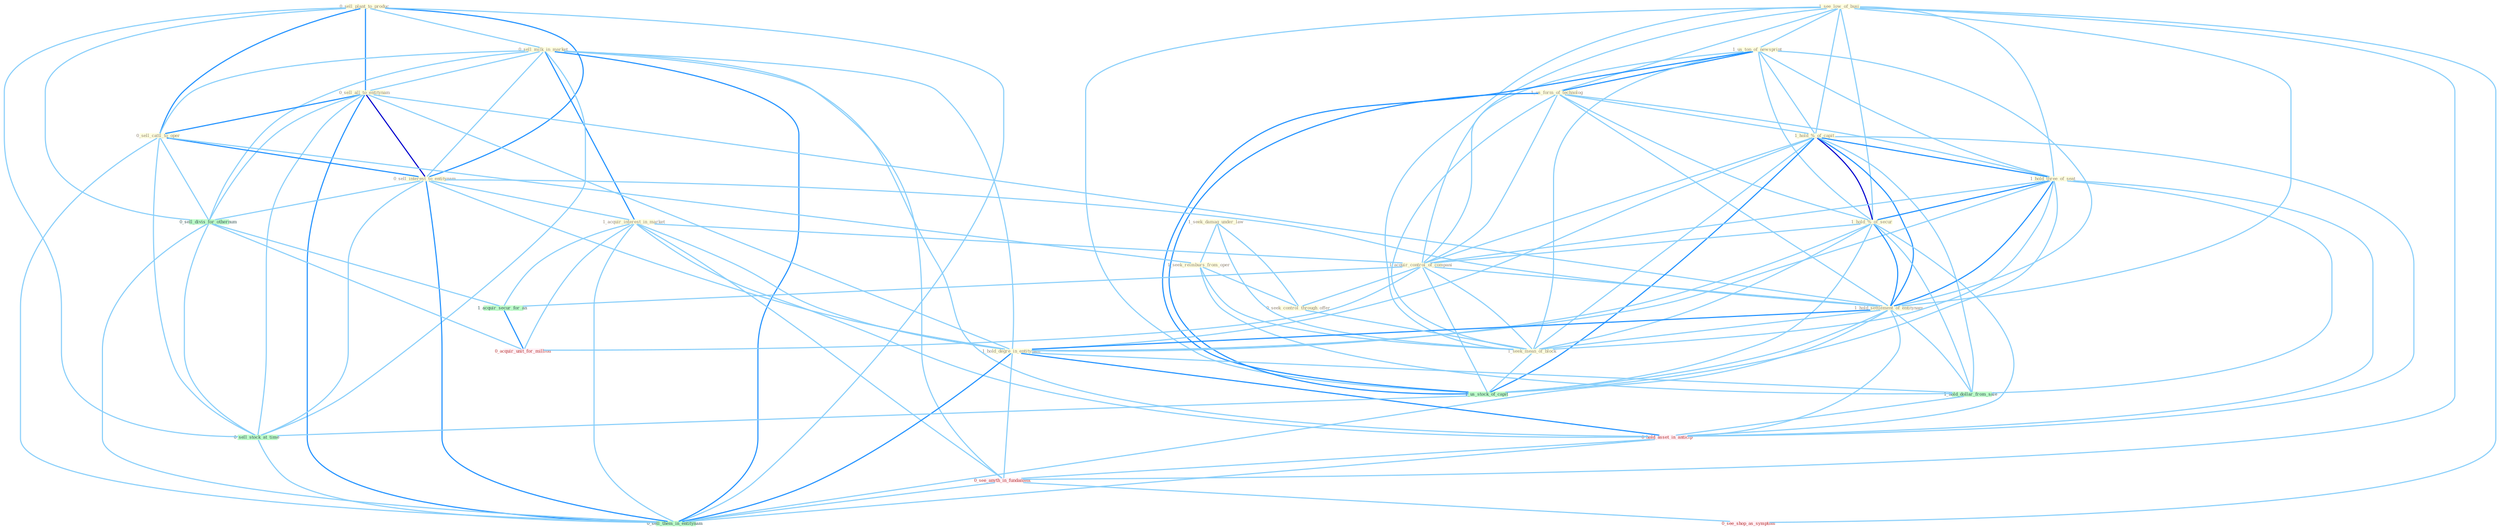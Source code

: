 Graph G{ 
    node
    [shape=polygon,style=filled,width=.5,height=.06,color="#BDFCC9",fixedsize=true,fontsize=4,
    fontcolor="#2f4f4f"];
    {node
    [color="#ffffe0", fontcolor="#8b7d6b"] "0_sell_plant_to_produc " "1_see_low_of_busi " "1_us_ton_of_newsprint " "0_sell_milk_in_market " "0_sell_all_to_entitynam " "1_seek_damag_under_law " "1_us_form_of_technolog " "0_sell_cattl_to_oper " "1_hold_%_of_capit " "1_hold_three_of_seat " "0_sell_interest_to_entitynam " "1_acquir_interest_in_market " "1_hold_%_of_secur " "1_seek_reimburs_from_oper " "1_acquir_control_of_compani " "1_hold_settlement_of_entitynam " "0_seek_control_through_offer " "1_seek_mean_of_block " "1_hold_degre_in_entitynam "}
{node [color="#fff0f5", fontcolor="#b22222"] "0_hold_asset_in_anticip " "0_see_anyth_in_fundament " "0_acquir_unit_for_million " "0_see_shop_as_symptom "}
edge [color="#B0E2FF"];

	"0_sell_plant_to_produc " -- "0_sell_milk_in_market " [w="1", color="#87cefa" ];
	"0_sell_plant_to_produc " -- "0_sell_all_to_entitynam " [w="2", color="#1e90ff" , len=0.8];
	"0_sell_plant_to_produc " -- "0_sell_cattl_to_oper " [w="2", color="#1e90ff" , len=0.8];
	"0_sell_plant_to_produc " -- "0_sell_interest_to_entitynam " [w="2", color="#1e90ff" , len=0.8];
	"0_sell_plant_to_produc " -- "0_sell_divis_for_othernum " [w="1", color="#87cefa" ];
	"0_sell_plant_to_produc " -- "0_sell_stock_at_time " [w="1", color="#87cefa" ];
	"0_sell_plant_to_produc " -- "0_sell_them_in_entitynam " [w="1", color="#87cefa" ];
	"1_see_low_of_busi " -- "1_us_ton_of_newsprint " [w="1", color="#87cefa" ];
	"1_see_low_of_busi " -- "1_us_form_of_technolog " [w="1", color="#87cefa" ];
	"1_see_low_of_busi " -- "1_hold_%_of_capit " [w="1", color="#87cefa" ];
	"1_see_low_of_busi " -- "1_hold_three_of_seat " [w="1", color="#87cefa" ];
	"1_see_low_of_busi " -- "1_hold_%_of_secur " [w="1", color="#87cefa" ];
	"1_see_low_of_busi " -- "1_acquir_control_of_compani " [w="1", color="#87cefa" ];
	"1_see_low_of_busi " -- "1_hold_settlement_of_entitynam " [w="1", color="#87cefa" ];
	"1_see_low_of_busi " -- "1_seek_mean_of_block " [w="1", color="#87cefa" ];
	"1_see_low_of_busi " -- "1_us_stock_of_capit " [w="1", color="#87cefa" ];
	"1_see_low_of_busi " -- "0_see_anyth_in_fundament " [w="1", color="#87cefa" ];
	"1_see_low_of_busi " -- "0_see_shop_as_symptom " [w="1", color="#87cefa" ];
	"1_us_ton_of_newsprint " -- "1_us_form_of_technolog " [w="2", color="#1e90ff" , len=0.8];
	"1_us_ton_of_newsprint " -- "1_hold_%_of_capit " [w="1", color="#87cefa" ];
	"1_us_ton_of_newsprint " -- "1_hold_three_of_seat " [w="1", color="#87cefa" ];
	"1_us_ton_of_newsprint " -- "1_hold_%_of_secur " [w="1", color="#87cefa" ];
	"1_us_ton_of_newsprint " -- "1_acquir_control_of_compani " [w="1", color="#87cefa" ];
	"1_us_ton_of_newsprint " -- "1_hold_settlement_of_entitynam " [w="1", color="#87cefa" ];
	"1_us_ton_of_newsprint " -- "1_seek_mean_of_block " [w="1", color="#87cefa" ];
	"1_us_ton_of_newsprint " -- "1_us_stock_of_capit " [w="2", color="#1e90ff" , len=0.8];
	"0_sell_milk_in_market " -- "0_sell_all_to_entitynam " [w="1", color="#87cefa" ];
	"0_sell_milk_in_market " -- "0_sell_cattl_to_oper " [w="1", color="#87cefa" ];
	"0_sell_milk_in_market " -- "0_sell_interest_to_entitynam " [w="1", color="#87cefa" ];
	"0_sell_milk_in_market " -- "1_acquir_interest_in_market " [w="2", color="#1e90ff" , len=0.8];
	"0_sell_milk_in_market " -- "1_hold_degre_in_entitynam " [w="1", color="#87cefa" ];
	"0_sell_milk_in_market " -- "0_sell_divis_for_othernum " [w="1", color="#87cefa" ];
	"0_sell_milk_in_market " -- "0_hold_asset_in_anticip " [w="1", color="#87cefa" ];
	"0_sell_milk_in_market " -- "0_sell_stock_at_time " [w="1", color="#87cefa" ];
	"0_sell_milk_in_market " -- "0_see_anyth_in_fundament " [w="1", color="#87cefa" ];
	"0_sell_milk_in_market " -- "0_sell_them_in_entitynam " [w="2", color="#1e90ff" , len=0.8];
	"0_sell_all_to_entitynam " -- "0_sell_cattl_to_oper " [w="2", color="#1e90ff" , len=0.8];
	"0_sell_all_to_entitynam " -- "0_sell_interest_to_entitynam " [w="3", color="#0000cd" , len=0.6];
	"0_sell_all_to_entitynam " -- "1_hold_settlement_of_entitynam " [w="1", color="#87cefa" ];
	"0_sell_all_to_entitynam " -- "1_hold_degre_in_entitynam " [w="1", color="#87cefa" ];
	"0_sell_all_to_entitynam " -- "0_sell_divis_for_othernum " [w="1", color="#87cefa" ];
	"0_sell_all_to_entitynam " -- "0_sell_stock_at_time " [w="1", color="#87cefa" ];
	"0_sell_all_to_entitynam " -- "0_sell_them_in_entitynam " [w="2", color="#1e90ff" , len=0.8];
	"1_seek_damag_under_law " -- "1_seek_reimburs_from_oper " [w="1", color="#87cefa" ];
	"1_seek_damag_under_law " -- "0_seek_control_through_offer " [w="1", color="#87cefa" ];
	"1_seek_damag_under_law " -- "1_seek_mean_of_block " [w="1", color="#87cefa" ];
	"1_us_form_of_technolog " -- "1_hold_%_of_capit " [w="1", color="#87cefa" ];
	"1_us_form_of_technolog " -- "1_hold_three_of_seat " [w="1", color="#87cefa" ];
	"1_us_form_of_technolog " -- "1_hold_%_of_secur " [w="1", color="#87cefa" ];
	"1_us_form_of_technolog " -- "1_acquir_control_of_compani " [w="1", color="#87cefa" ];
	"1_us_form_of_technolog " -- "1_hold_settlement_of_entitynam " [w="1", color="#87cefa" ];
	"1_us_form_of_technolog " -- "1_seek_mean_of_block " [w="1", color="#87cefa" ];
	"1_us_form_of_technolog " -- "1_us_stock_of_capit " [w="2", color="#1e90ff" , len=0.8];
	"0_sell_cattl_to_oper " -- "0_sell_interest_to_entitynam " [w="2", color="#1e90ff" , len=0.8];
	"0_sell_cattl_to_oper " -- "1_seek_reimburs_from_oper " [w="1", color="#87cefa" ];
	"0_sell_cattl_to_oper " -- "0_sell_divis_for_othernum " [w="1", color="#87cefa" ];
	"0_sell_cattl_to_oper " -- "0_sell_stock_at_time " [w="1", color="#87cefa" ];
	"0_sell_cattl_to_oper " -- "0_sell_them_in_entitynam " [w="1", color="#87cefa" ];
	"1_hold_%_of_capit " -- "1_hold_three_of_seat " [w="2", color="#1e90ff" , len=0.8];
	"1_hold_%_of_capit " -- "1_hold_%_of_secur " [w="3", color="#0000cd" , len=0.6];
	"1_hold_%_of_capit " -- "1_acquir_control_of_compani " [w="1", color="#87cefa" ];
	"1_hold_%_of_capit " -- "1_hold_settlement_of_entitynam " [w="2", color="#1e90ff" , len=0.8];
	"1_hold_%_of_capit " -- "1_seek_mean_of_block " [w="1", color="#87cefa" ];
	"1_hold_%_of_capit " -- "1_hold_degre_in_entitynam " [w="1", color="#87cefa" ];
	"1_hold_%_of_capit " -- "1_us_stock_of_capit " [w="2", color="#1e90ff" , len=0.8];
	"1_hold_%_of_capit " -- "1_hold_dollar_from_sale " [w="1", color="#87cefa" ];
	"1_hold_%_of_capit " -- "0_hold_asset_in_anticip " [w="1", color="#87cefa" ];
	"1_hold_three_of_seat " -- "1_hold_%_of_secur " [w="2", color="#1e90ff" , len=0.8];
	"1_hold_three_of_seat " -- "1_acquir_control_of_compani " [w="1", color="#87cefa" ];
	"1_hold_three_of_seat " -- "1_hold_settlement_of_entitynam " [w="2", color="#1e90ff" , len=0.8];
	"1_hold_three_of_seat " -- "1_seek_mean_of_block " [w="1", color="#87cefa" ];
	"1_hold_three_of_seat " -- "1_hold_degre_in_entitynam " [w="1", color="#87cefa" ];
	"1_hold_three_of_seat " -- "1_us_stock_of_capit " [w="1", color="#87cefa" ];
	"1_hold_three_of_seat " -- "1_hold_dollar_from_sale " [w="1", color="#87cefa" ];
	"1_hold_three_of_seat " -- "0_hold_asset_in_anticip " [w="1", color="#87cefa" ];
	"0_sell_interest_to_entitynam " -- "1_acquir_interest_in_market " [w="1", color="#87cefa" ];
	"0_sell_interest_to_entitynam " -- "1_hold_settlement_of_entitynam " [w="1", color="#87cefa" ];
	"0_sell_interest_to_entitynam " -- "1_hold_degre_in_entitynam " [w="1", color="#87cefa" ];
	"0_sell_interest_to_entitynam " -- "0_sell_divis_for_othernum " [w="1", color="#87cefa" ];
	"0_sell_interest_to_entitynam " -- "0_sell_stock_at_time " [w="1", color="#87cefa" ];
	"0_sell_interest_to_entitynam " -- "0_sell_them_in_entitynam " [w="2", color="#1e90ff" , len=0.8];
	"1_acquir_interest_in_market " -- "1_acquir_control_of_compani " [w="1", color="#87cefa" ];
	"1_acquir_interest_in_market " -- "1_hold_degre_in_entitynam " [w="1", color="#87cefa" ];
	"1_acquir_interest_in_market " -- "1_acquir_secur_for_an " [w="1", color="#87cefa" ];
	"1_acquir_interest_in_market " -- "0_hold_asset_in_anticip " [w="1", color="#87cefa" ];
	"1_acquir_interest_in_market " -- "0_see_anyth_in_fundament " [w="1", color="#87cefa" ];
	"1_acquir_interest_in_market " -- "0_acquir_unit_for_million " [w="1", color="#87cefa" ];
	"1_acquir_interest_in_market " -- "0_sell_them_in_entitynam " [w="1", color="#87cefa" ];
	"1_hold_%_of_secur " -- "1_acquir_control_of_compani " [w="1", color="#87cefa" ];
	"1_hold_%_of_secur " -- "1_hold_settlement_of_entitynam " [w="2", color="#1e90ff" , len=0.8];
	"1_hold_%_of_secur " -- "1_seek_mean_of_block " [w="1", color="#87cefa" ];
	"1_hold_%_of_secur " -- "1_hold_degre_in_entitynam " [w="1", color="#87cefa" ];
	"1_hold_%_of_secur " -- "1_us_stock_of_capit " [w="1", color="#87cefa" ];
	"1_hold_%_of_secur " -- "1_hold_dollar_from_sale " [w="1", color="#87cefa" ];
	"1_hold_%_of_secur " -- "0_hold_asset_in_anticip " [w="1", color="#87cefa" ];
	"1_seek_reimburs_from_oper " -- "0_seek_control_through_offer " [w="1", color="#87cefa" ];
	"1_seek_reimburs_from_oper " -- "1_seek_mean_of_block " [w="1", color="#87cefa" ];
	"1_seek_reimburs_from_oper " -- "1_hold_dollar_from_sale " [w="1", color="#87cefa" ];
	"1_acquir_control_of_compani " -- "1_hold_settlement_of_entitynam " [w="1", color="#87cefa" ];
	"1_acquir_control_of_compani " -- "0_seek_control_through_offer " [w="1", color="#87cefa" ];
	"1_acquir_control_of_compani " -- "1_seek_mean_of_block " [w="1", color="#87cefa" ];
	"1_acquir_control_of_compani " -- "1_acquir_secur_for_an " [w="1", color="#87cefa" ];
	"1_acquir_control_of_compani " -- "1_us_stock_of_capit " [w="1", color="#87cefa" ];
	"1_acquir_control_of_compani " -- "0_acquir_unit_for_million " [w="1", color="#87cefa" ];
	"1_hold_settlement_of_entitynam " -- "1_seek_mean_of_block " [w="1", color="#87cefa" ];
	"1_hold_settlement_of_entitynam " -- "1_hold_degre_in_entitynam " [w="2", color="#1e90ff" , len=0.8];
	"1_hold_settlement_of_entitynam " -- "1_us_stock_of_capit " [w="1", color="#87cefa" ];
	"1_hold_settlement_of_entitynam " -- "1_hold_dollar_from_sale " [w="1", color="#87cefa" ];
	"1_hold_settlement_of_entitynam " -- "0_hold_asset_in_anticip " [w="1", color="#87cefa" ];
	"1_hold_settlement_of_entitynam " -- "0_sell_them_in_entitynam " [w="1", color="#87cefa" ];
	"0_seek_control_through_offer " -- "1_seek_mean_of_block " [w="1", color="#87cefa" ];
	"1_seek_mean_of_block " -- "1_us_stock_of_capit " [w="1", color="#87cefa" ];
	"1_hold_degre_in_entitynam " -- "1_hold_dollar_from_sale " [w="1", color="#87cefa" ];
	"1_hold_degre_in_entitynam " -- "0_hold_asset_in_anticip " [w="2", color="#1e90ff" , len=0.8];
	"1_hold_degre_in_entitynam " -- "0_see_anyth_in_fundament " [w="1", color="#87cefa" ];
	"1_hold_degre_in_entitynam " -- "0_sell_them_in_entitynam " [w="2", color="#1e90ff" , len=0.8];
	"0_sell_divis_for_othernum " -- "1_acquir_secur_for_an " [w="1", color="#87cefa" ];
	"0_sell_divis_for_othernum " -- "0_sell_stock_at_time " [w="1", color="#87cefa" ];
	"0_sell_divis_for_othernum " -- "0_acquir_unit_for_million " [w="1", color="#87cefa" ];
	"0_sell_divis_for_othernum " -- "0_sell_them_in_entitynam " [w="1", color="#87cefa" ];
	"1_acquir_secur_for_an " -- "0_acquir_unit_for_million " [w="2", color="#1e90ff" , len=0.8];
	"1_us_stock_of_capit " -- "0_sell_stock_at_time " [w="1", color="#87cefa" ];
	"1_hold_dollar_from_sale " -- "0_hold_asset_in_anticip " [w="1", color="#87cefa" ];
	"0_hold_asset_in_anticip " -- "0_see_anyth_in_fundament " [w="1", color="#87cefa" ];
	"0_hold_asset_in_anticip " -- "0_sell_them_in_entitynam " [w="1", color="#87cefa" ];
	"0_sell_stock_at_time " -- "0_sell_them_in_entitynam " [w="1", color="#87cefa" ];
	"0_see_anyth_in_fundament " -- "0_see_shop_as_symptom " [w="1", color="#87cefa" ];
	"0_see_anyth_in_fundament " -- "0_sell_them_in_entitynam " [w="1", color="#87cefa" ];
}